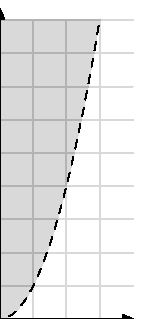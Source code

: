 numeric u; u:=1pc;


beginfig(0)
  path p[];
  numeric dx; dx := 0.01;
  
  p[0] = (-3u,9u)
    for i=-3+dx step dx until 3:
    --(i*u,i*i*u)
  endfor;
  p[1] = p0--cycle;
  for i=-3 upto 3:
    draw (i*u,-u)--(i*u,9u) withcolor 0.85white;
  endfor;
  for i=0 upto 9:
    draw (-4u,i*u)--(4u,i*u) withcolor 0.85white;
  endfor;
  fill p1 withcolor 0.85white;
  for i=-3 upto 3:
    draw (i*u,i*i*u)--(i*u,9u) withcolor 0.7white;
  endfor;
  for i=1 upto 9:
    draw (-sqrt(i)*u,i*u)--(sqrt(i)*u,i*u) withcolor 0.7white;
  endfor;
  draw p0 dashed evenly;
  
  drawdblarrow (-4u,0)--(4u,0);
  drawdblarrow (0,-u)--(0,9u+ahlength);
endfig;
beginfig(1)
  path p[];
  p[0] = fullcircle scaled 10u;

  for i=-6 upto 6:
    draw (-7u,i*u)--(7u,i*u) withcolor 0.85white;
    draw (i*u,-7u)--(i*u,7u) withcolor 0.85white;
  endfor;

  fill p0 withcolor 0.85white;

  for i=1 upto 5:
    draw (sqrt(25-i*i)*u,-i*u)--(-sqrt(25-i*i)*u,-i*u) withcolor 0.75white;
    draw (sqrt(25-i*i)*u,i*u)--(-sqrt(25-i*i)*u,i*u) withcolor 0.75white;
    draw (-i*u,sqrt(25-i*i)*u)--(-i*u,-sqrt(25-i*i)*u) withcolor 0.75white;
    draw (i*u,sqrt(25-i*i)*u)--(i*u,-sqrt(25-i*i)*u) withcolor 0.75white;
  endfor;
  drawdblarrow (-7u,0)--(7u,0);
  drawdblarrow (0,-7u)--(0,7u);
  draw p0 withcolor 0.6white;
endfig;
beginfig(2)
  path p[];

  p[0] = fullcircle xscaled 6u yscaled u shifted (0,3u);
  p[1] = fullcircle xscaled 6u yscaled u shifted (0,-3u);
  p2 = (point 0 of p0)--(point 0.5length(p1) of p1);
  p3 = (point 0 of p1)--(point 0.5length(p0) of p0);

  draw p0;
  p4 = subpath(0,0.5length(p1)) of p1;
  p5 = subpath(0.5length(p1),length(p1)) of p1;
  draw p4 dashed evenly withcolor 0.5white;
  draw p5;
  draw p2;
  draw p3;
  drawarrow (0,0)--(2u,0);
  drawarrow (0,0)--2u*(cosd(180+60),sind(180+60));
  drawarrow (0,0)--(0,2u);
endfig;
beginfig(3)
  path p[];
  
  p[0] = fullcircle xscaled 6u yscaled u shifted (0,3u);
  p[1] = fullcircle xscaled 6u yscaled u shifted (0,-3u);
  p2 = (point 0 of p0){down}..(u,0)..{down}(point 0 of p1);
  p3 = (point 0.5length(p1) of p1){up}..(-u,0)..{up}(point 0.5length(p0) of p0);
  draw p0;
  p4 = subpath(0,0.5length(p1)) of p1;
  p5 = subpath(0.5length(p1),length(p1)) of p1;
  p6 = fullcircle xscaled 2u yscaled .5u;
  p7 = subpath(0,0.5length(p6)) of p6;
  p8 = subpath(0.5length(p6),length(p6)) of p6;

  draw p7 dashed evenly withcolor 0.5white;
  draw p4 dashed evenly withcolor 0.5white;

  draw p8;
  draw p5;
  draw p2;
  draw p3;
  drawarrow (0,0)--(2u,0);
  drawarrow (0,0)--2u*(cosd(180+60),sind(180+60));
  drawarrow (0,0)--(0,2u);
endfig;
beginfig(4)
  path p[];

  p[0] = fullcircle xscaled 6u yscaled u shifted (0,4u);
  p[1] = fullcircle xscaled 6u yscaled u shifted (0,-4u);

  p[2] = subpath(0,0.5length(p1)) of p1;
  p[3] = subpath(0.5length(p1),length(p1)) of p1;

  p[4] = halfcircle xscaled 6u yscaled 6u shifted (0,-4u);
  p[5] = halfcircle rotated 180 scaled 6u shifted (0,4u);

  draw p0;
  draw p2 dashed evenly withcolor 0.5white;
  draw p3;
  draw p4;
  draw p5;

  drawarrow (0,0)--(2u,0);
  drawarrow (0,0)--(0,2u);
  drawarrow (0,0)--2u*(cosd(180+60),sind(180+60));
endfig;


% saddle
beginfig(5)
  u:=2pc;
  path p[];
  z[0] = (2u,4u);
  z[1] = (2.5u,3u);
  z[2] = (1.5u,2.5u);
  z[3] = (4u,0u);
  z[4] = (6.5u,u);
  z[5] =  (7.25u,1.75u);%(7.u,1.75u);
  z[6] = (7.15u,0.5u); %(6.75u,0.5u);
  z[7] =(6.95u,-2u);
    
  p[0] = z[0]..z[1]..z[2];
  p[1] = z[1]..z[3]..z[4];
  p[2] = z[5]..z[4]..z[6];

  p[3] = z[0]--(point 0.75*length(p[1]) of p[0]);
  p[4] = z[2]--(1.75u,-2u);
  p[5] = z[6]--z[7]; %(6.5u,-2u);
  p[6] = z[5]--(point 0.9*length(p[2]) of p[2]);
  for i=0 upto 6:
    draw p[i];
  endfor;

  draw (4u,-u){up}..(point 0.6*length(p1) of p1);
  draw (point 0.6*length(p1) of p1)..{down}(5u,-.75u) dashed evenly;
  draw (1.75u,-2u)..(4u,-u)..z[7];

  p7 = ((0,0)--(2u*unitvector(direction 0 of p[6]))) shifted point (length p6) of p[6];
  draw p[7] dashed evenly;

  p8 = ((0,0)--(3.5u*unitvector(direction 0 of p3))) shifted point (length p3) of p3;
  draw p8 dashed evenly;

  p9 = (point (length p8) of p8)..(5.125u,-.75u)..(point (length p7) of p7);
  draw p9 dashed evenly;

endfig;

end;
  